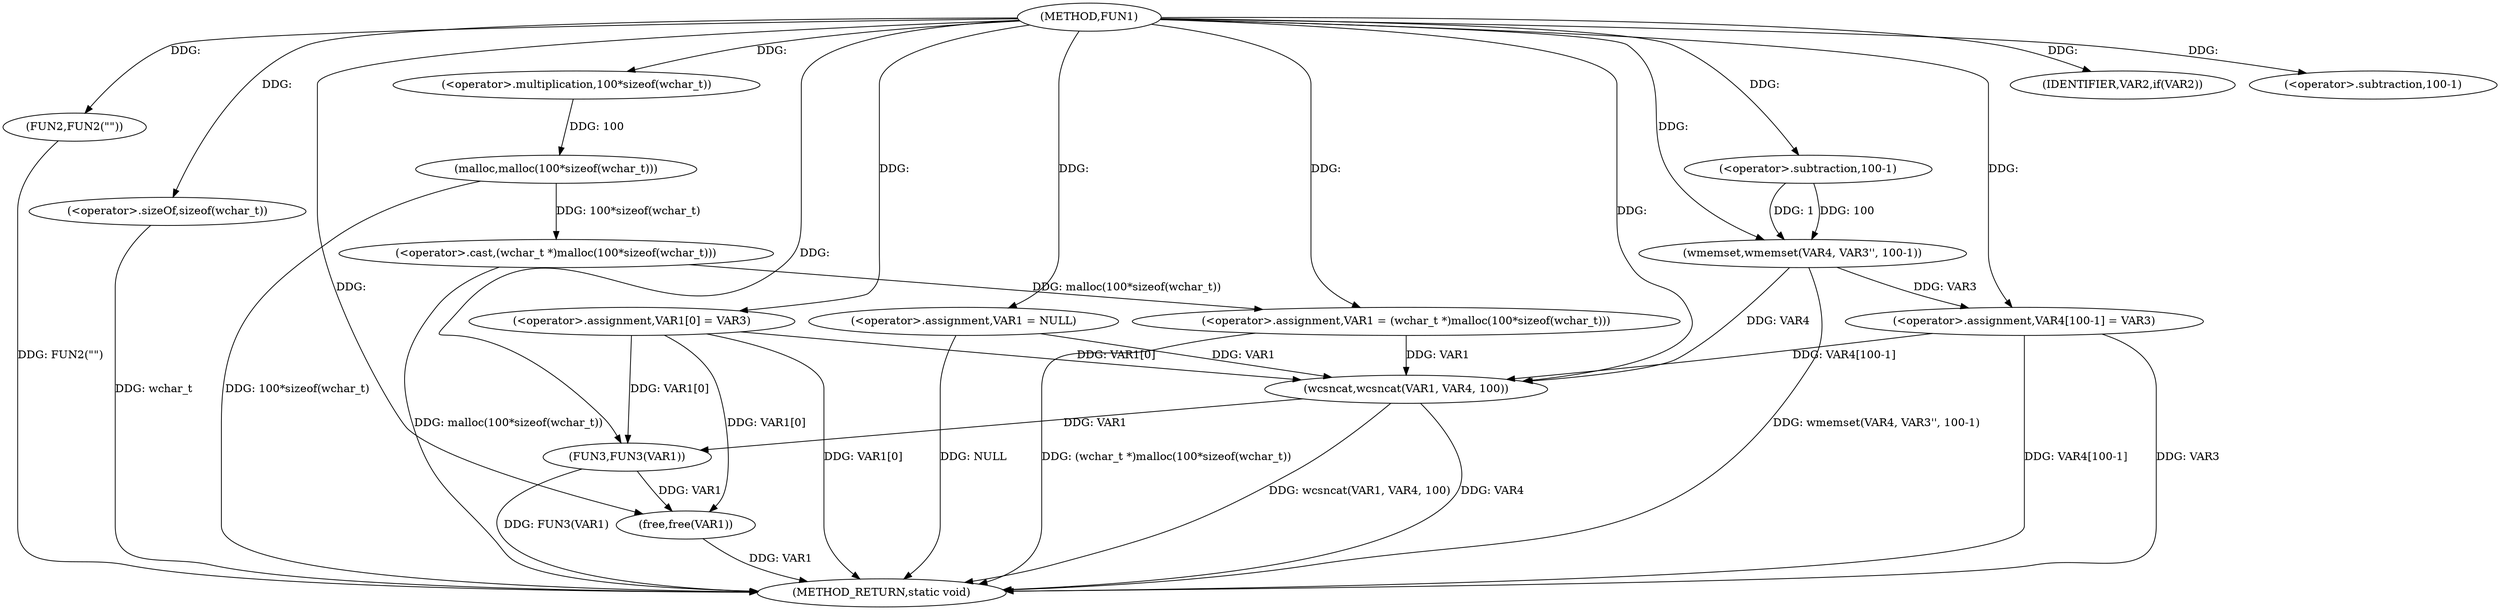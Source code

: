 digraph FUN1 {  
"1000100" [label = "(METHOD,FUN1)" ]
"1000150" [label = "(METHOD_RETURN,static void)" ]
"1000103" [label = "(<operator>.assignment,VAR1 = NULL)" ]
"1000107" [label = "(IDENTIFIER,VAR2,if(VAR2))" ]
"1000109" [label = "(FUN2,FUN2(\"\"))" ]
"1000113" [label = "(<operator>.assignment,VAR1 = (wchar_t *)malloc(100*sizeof(wchar_t)))" ]
"1000115" [label = "(<operator>.cast,(wchar_t *)malloc(100*sizeof(wchar_t)))" ]
"1000117" [label = "(malloc,malloc(100*sizeof(wchar_t)))" ]
"1000118" [label = "(<operator>.multiplication,100*sizeof(wchar_t))" ]
"1000120" [label = "(<operator>.sizeOf,sizeof(wchar_t))" ]
"1000122" [label = "(<operator>.assignment,VAR1[0] = VAR3)" ]
"1000129" [label = "(wmemset,wmemset(VAR4, VAR3'', 100-1))" ]
"1000132" [label = "(<operator>.subtraction,100-1)" ]
"1000135" [label = "(<operator>.assignment,VAR4[100-1] = VAR3)" ]
"1000138" [label = "(<operator>.subtraction,100-1)" ]
"1000142" [label = "(wcsncat,wcsncat(VAR1, VAR4, 100))" ]
"1000146" [label = "(FUN3,FUN3(VAR1))" ]
"1000148" [label = "(free,free(VAR1))" ]
  "1000115" -> "1000150"  [ label = "DDG: malloc(100*sizeof(wchar_t))"] 
  "1000142" -> "1000150"  [ label = "DDG: wcsncat(VAR1, VAR4, 100)"] 
  "1000103" -> "1000150"  [ label = "DDG: NULL"] 
  "1000117" -> "1000150"  [ label = "DDG: 100*sizeof(wchar_t)"] 
  "1000146" -> "1000150"  [ label = "DDG: FUN3(VAR1)"] 
  "1000109" -> "1000150"  [ label = "DDG: FUN2(\"\")"] 
  "1000122" -> "1000150"  [ label = "DDG: VAR1[0]"] 
  "1000135" -> "1000150"  [ label = "DDG: VAR3"] 
  "1000129" -> "1000150"  [ label = "DDG: wmemset(VAR4, VAR3'', 100-1)"] 
  "1000142" -> "1000150"  [ label = "DDG: VAR4"] 
  "1000113" -> "1000150"  [ label = "DDG: (wchar_t *)malloc(100*sizeof(wchar_t))"] 
  "1000120" -> "1000150"  [ label = "DDG: wchar_t"] 
  "1000148" -> "1000150"  [ label = "DDG: VAR1"] 
  "1000135" -> "1000150"  [ label = "DDG: VAR4[100-1]"] 
  "1000100" -> "1000103"  [ label = "DDG: "] 
  "1000100" -> "1000107"  [ label = "DDG: "] 
  "1000100" -> "1000109"  [ label = "DDG: "] 
  "1000115" -> "1000113"  [ label = "DDG: malloc(100*sizeof(wchar_t))"] 
  "1000100" -> "1000113"  [ label = "DDG: "] 
  "1000117" -> "1000115"  [ label = "DDG: 100*sizeof(wchar_t)"] 
  "1000118" -> "1000117"  [ label = "DDG: 100"] 
  "1000100" -> "1000118"  [ label = "DDG: "] 
  "1000100" -> "1000120"  [ label = "DDG: "] 
  "1000100" -> "1000122"  [ label = "DDG: "] 
  "1000100" -> "1000129"  [ label = "DDG: "] 
  "1000132" -> "1000129"  [ label = "DDG: 100"] 
  "1000132" -> "1000129"  [ label = "DDG: 1"] 
  "1000100" -> "1000132"  [ label = "DDG: "] 
  "1000129" -> "1000135"  [ label = "DDG: VAR3"] 
  "1000100" -> "1000135"  [ label = "DDG: "] 
  "1000100" -> "1000138"  [ label = "DDG: "] 
  "1000103" -> "1000142"  [ label = "DDG: VAR1"] 
  "1000113" -> "1000142"  [ label = "DDG: VAR1"] 
  "1000122" -> "1000142"  [ label = "DDG: VAR1[0]"] 
  "1000100" -> "1000142"  [ label = "DDG: "] 
  "1000129" -> "1000142"  [ label = "DDG: VAR4"] 
  "1000135" -> "1000142"  [ label = "DDG: VAR4[100-1]"] 
  "1000122" -> "1000146"  [ label = "DDG: VAR1[0]"] 
  "1000142" -> "1000146"  [ label = "DDG: VAR1"] 
  "1000100" -> "1000146"  [ label = "DDG: "] 
  "1000122" -> "1000148"  [ label = "DDG: VAR1[0]"] 
  "1000146" -> "1000148"  [ label = "DDG: VAR1"] 
  "1000100" -> "1000148"  [ label = "DDG: "] 
}
